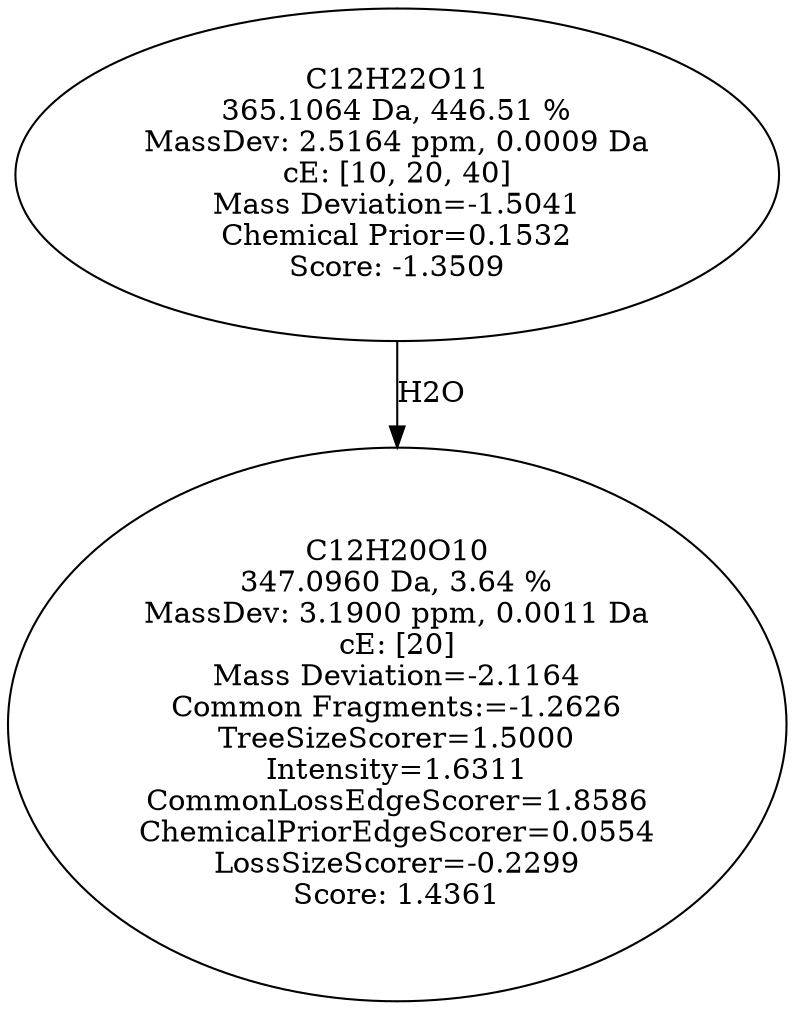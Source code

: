 strict digraph {
v1 [label="C12H20O10\n347.0960 Da, 3.64 %\nMassDev: 3.1900 ppm, 0.0011 Da\ncE: [20]\nMass Deviation=-2.1164\nCommon Fragments:=-1.2626\nTreeSizeScorer=1.5000\nIntensity=1.6311\nCommonLossEdgeScorer=1.8586\nChemicalPriorEdgeScorer=0.0554\nLossSizeScorer=-0.2299\nScore: 1.4361"];
v2 [label="C12H22O11\n365.1064 Da, 446.51 %\nMassDev: 2.5164 ppm, 0.0009 Da\ncE: [10, 20, 40]\nMass Deviation=-1.5041\nChemical Prior=0.1532\nScore: -1.3509"];
v2 -> v1 [label="H2O"];
}